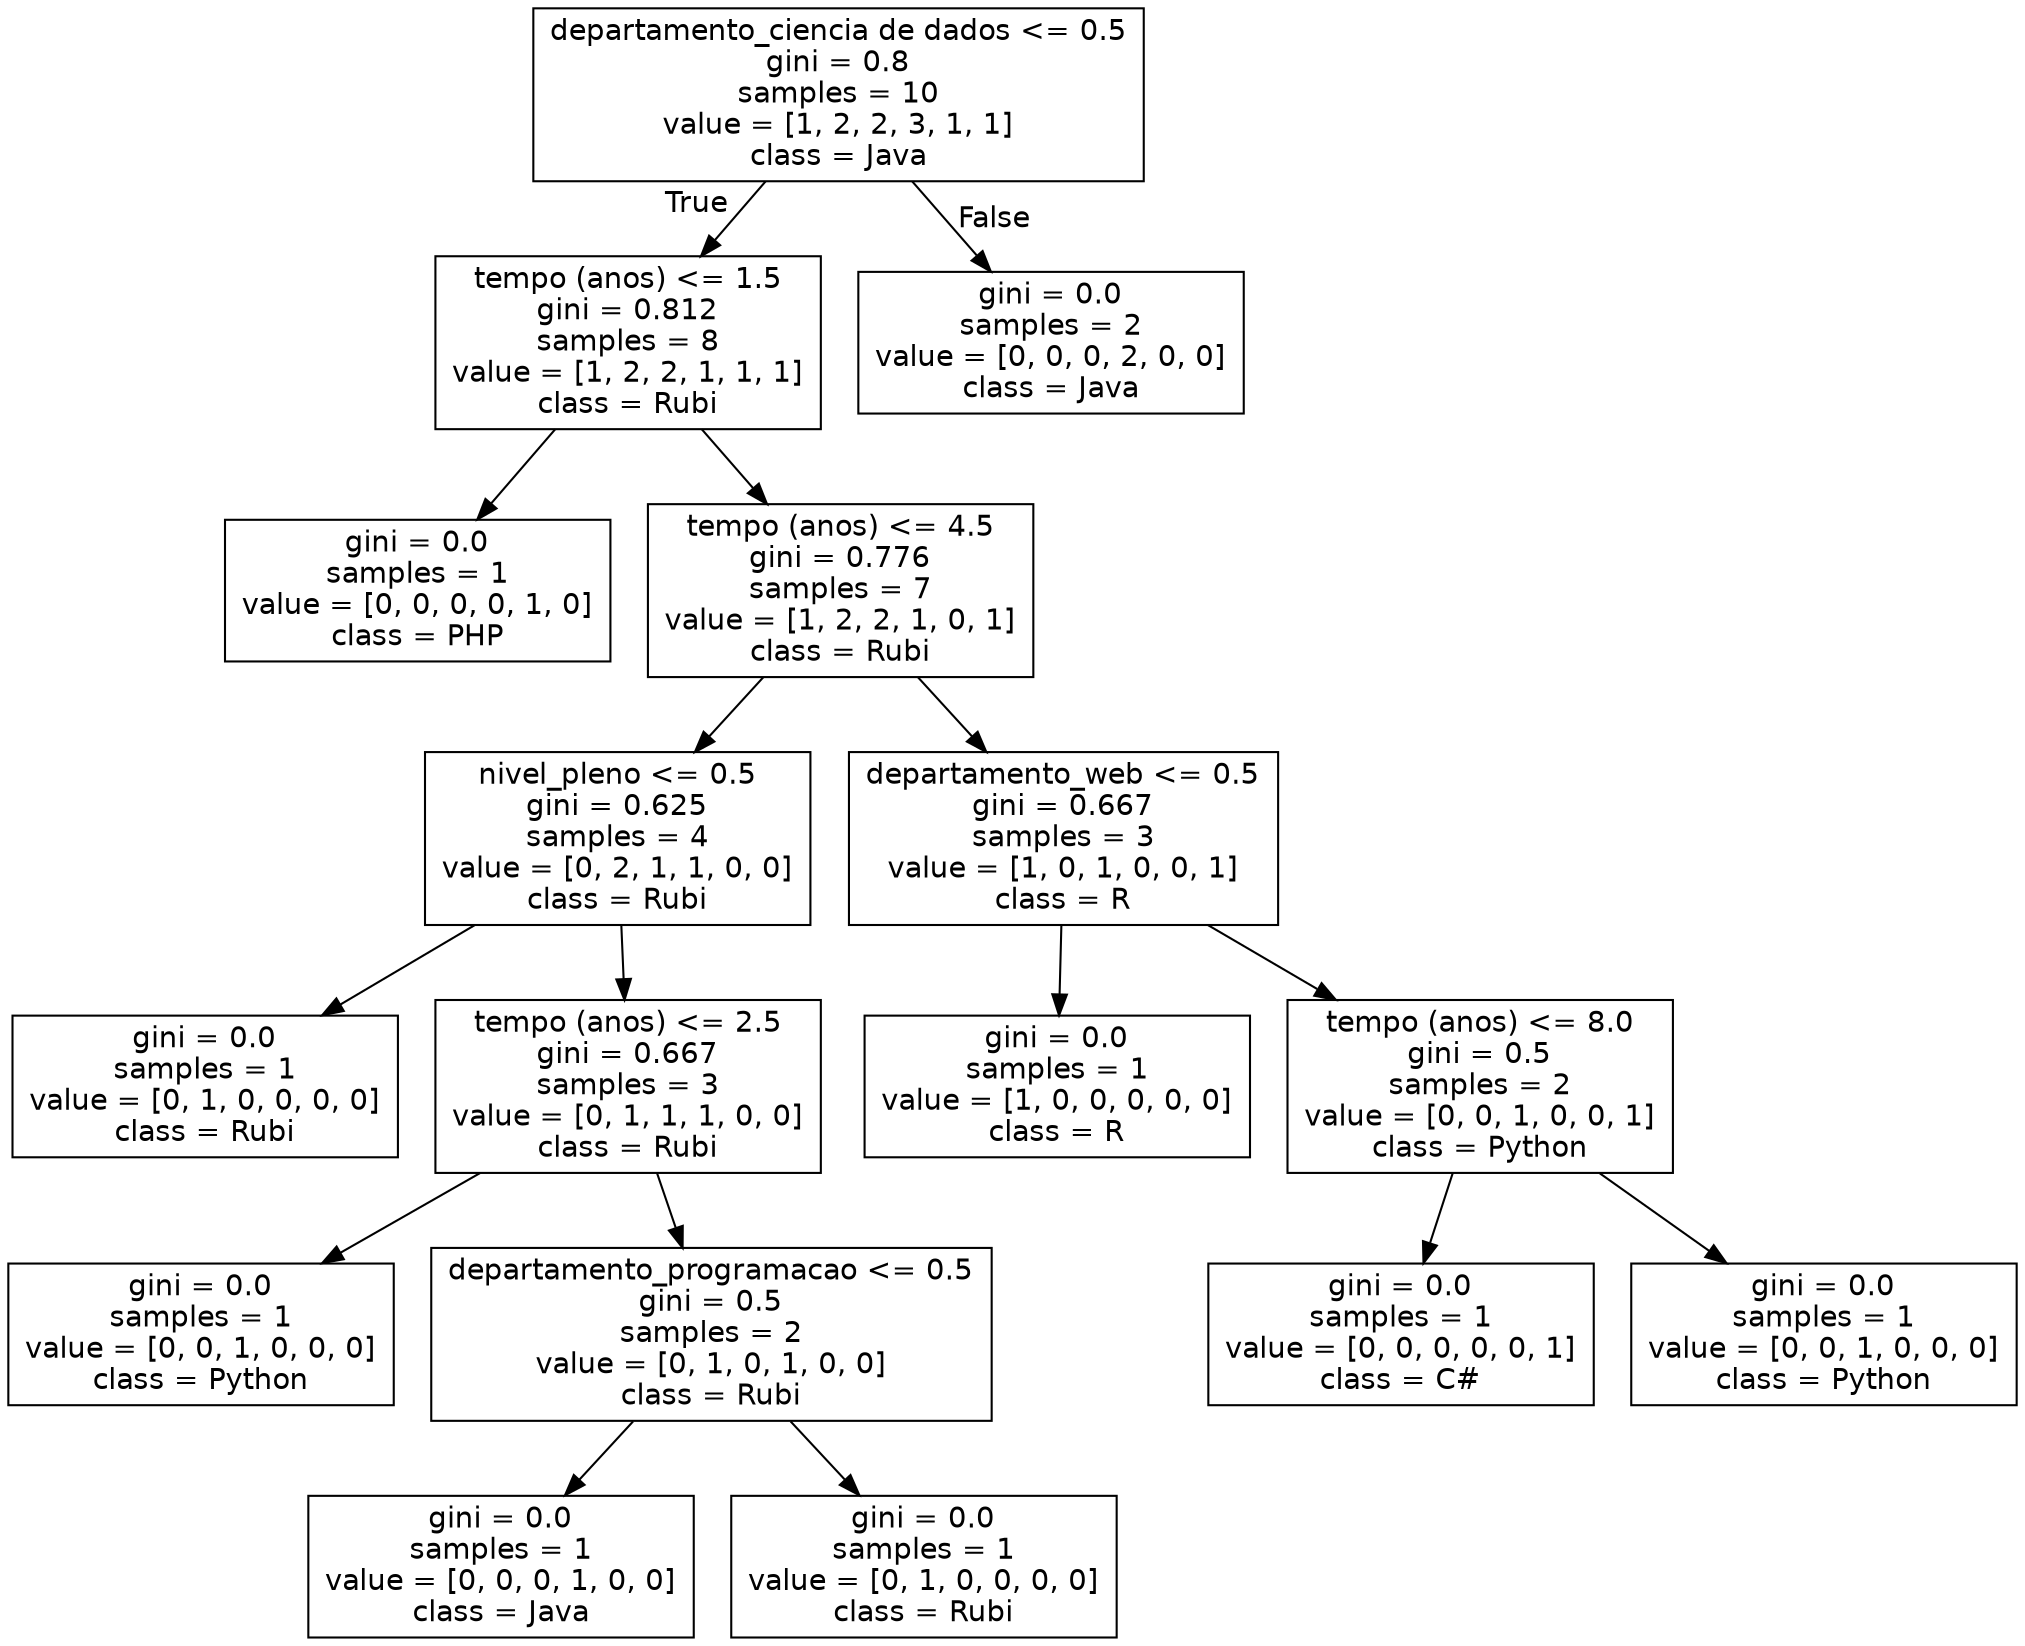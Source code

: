 digraph Tree {
node [shape=box, fontname="helvetica"] ;
edge [fontname="helvetica"] ;
0 [label="departamento_ciencia de dados <= 0.5\ngini = 0.8\nsamples = 10\nvalue = [1, 2, 2, 3, 1, 1]\nclass = Java"] ;
1 [label="tempo (anos) <= 1.5\ngini = 0.812\nsamples = 8\nvalue = [1, 2, 2, 1, 1, 1]\nclass = Rubi"] ;
0 -> 1 [labeldistance=2.5, labelangle=45, headlabel="True"] ;
2 [label="gini = 0.0\nsamples = 1\nvalue = [0, 0, 0, 0, 1, 0]\nclass = PHP"] ;
1 -> 2 ;
3 [label="tempo (anos) <= 4.5\ngini = 0.776\nsamples = 7\nvalue = [1, 2, 2, 1, 0, 1]\nclass = Rubi"] ;
1 -> 3 ;
4 [label="nivel_pleno <= 0.5\ngini = 0.625\nsamples = 4\nvalue = [0, 2, 1, 1, 0, 0]\nclass = Rubi"] ;
3 -> 4 ;
5 [label="gini = 0.0\nsamples = 1\nvalue = [0, 1, 0, 0, 0, 0]\nclass = Rubi"] ;
4 -> 5 ;
6 [label="tempo (anos) <= 2.5\ngini = 0.667\nsamples = 3\nvalue = [0, 1, 1, 1, 0, 0]\nclass = Rubi"] ;
4 -> 6 ;
7 [label="gini = 0.0\nsamples = 1\nvalue = [0, 0, 1, 0, 0, 0]\nclass = Python"] ;
6 -> 7 ;
8 [label="departamento_programacao <= 0.5\ngini = 0.5\nsamples = 2\nvalue = [0, 1, 0, 1, 0, 0]\nclass = Rubi"] ;
6 -> 8 ;
9 [label="gini = 0.0\nsamples = 1\nvalue = [0, 0, 0, 1, 0, 0]\nclass = Java"] ;
8 -> 9 ;
10 [label="gini = 0.0\nsamples = 1\nvalue = [0, 1, 0, 0, 0, 0]\nclass = Rubi"] ;
8 -> 10 ;
11 [label="departamento_web <= 0.5\ngini = 0.667\nsamples = 3\nvalue = [1, 0, 1, 0, 0, 1]\nclass = R"] ;
3 -> 11 ;
12 [label="gini = 0.0\nsamples = 1\nvalue = [1, 0, 0, 0, 0, 0]\nclass = R"] ;
11 -> 12 ;
13 [label="tempo (anos) <= 8.0\ngini = 0.5\nsamples = 2\nvalue = [0, 0, 1, 0, 0, 1]\nclass = Python"] ;
11 -> 13 ;
14 [label="gini = 0.0\nsamples = 1\nvalue = [0, 0, 0, 0, 0, 1]\nclass = C#"] ;
13 -> 14 ;
15 [label="gini = 0.0\nsamples = 1\nvalue = [0, 0, 1, 0, 0, 0]\nclass = Python"] ;
13 -> 15 ;
16 [label="gini = 0.0\nsamples = 2\nvalue = [0, 0, 0, 2, 0, 0]\nclass = Java"] ;
0 -> 16 [labeldistance=2.5, labelangle=-45, headlabel="False"] ;
}